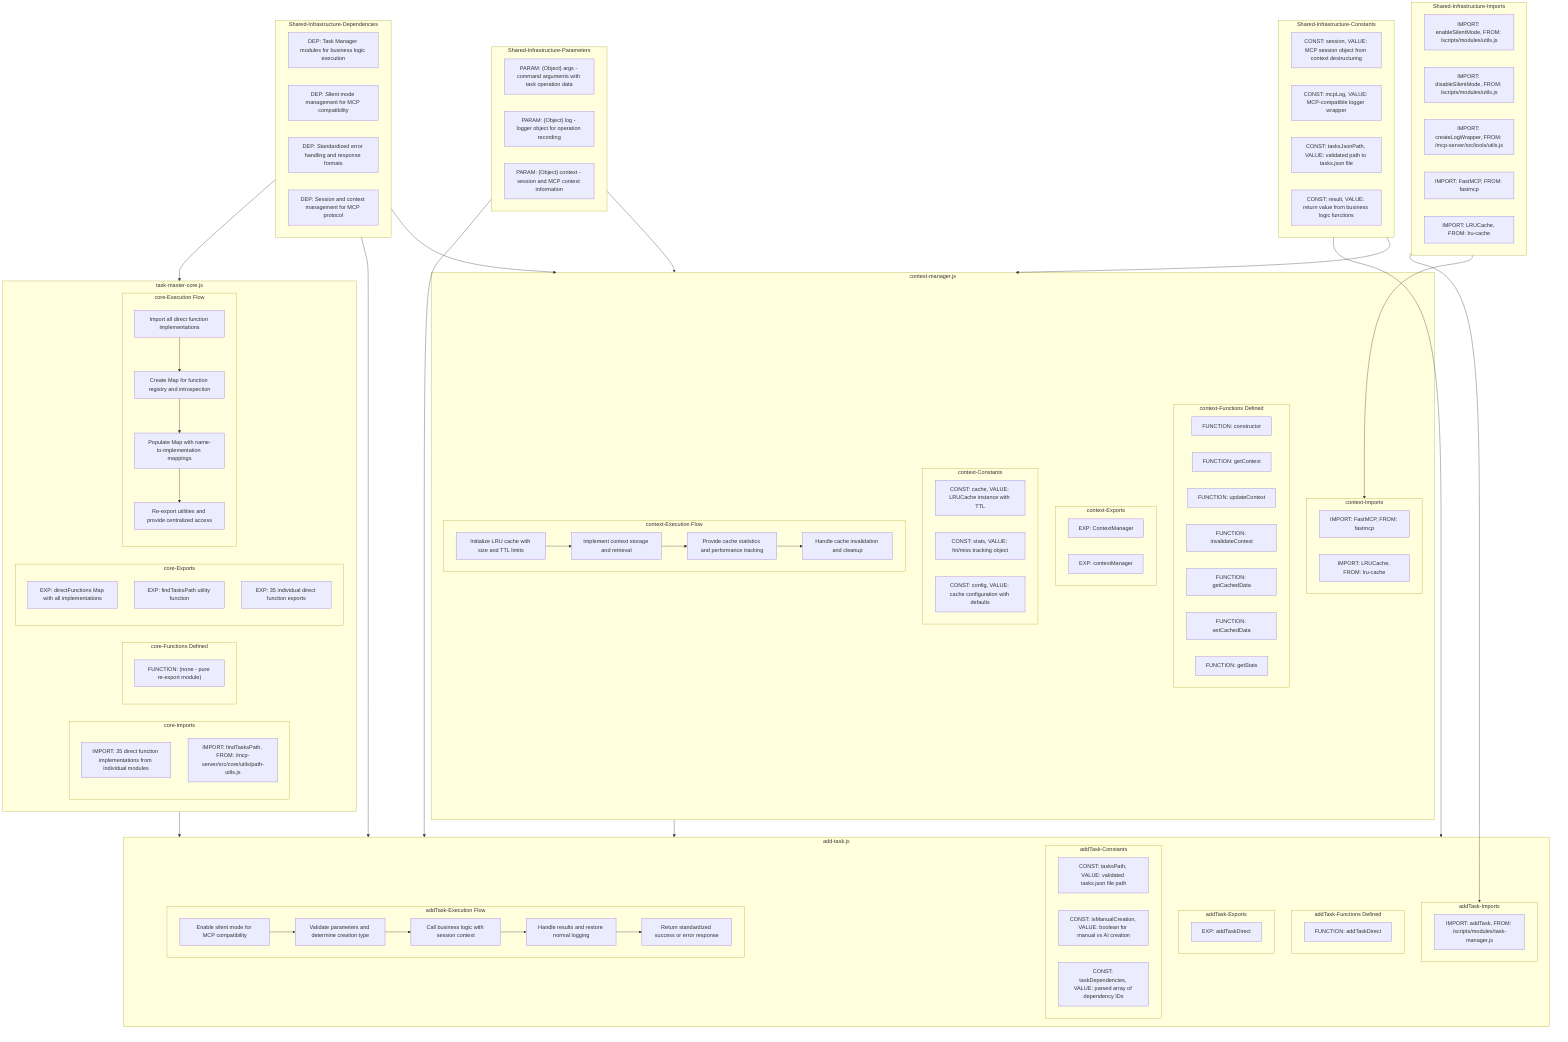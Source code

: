 flowchart TB
    %% SHARED INFRASTRUCTURE SECTIONS
    subgraph SharedImports["Shared-Infrastructure-Imports"]
        SI1["IMPORT: enableSilentMode, FROM: /scripts/modules/utils.js"]
        SI2["IMPORT: disableSilentMode, FROM: /scripts/modules/utils.js"]
        SI3["IMPORT: createLogWrapper, FROM: /mcp-server/src/tools/utils.js"]
        SI4["IMPORT: FastMCP, FROM: fastmcp"]
        SI5["IMPORT: LRUCache, FROM: lru-cache"]
    end
    
    subgraph SharedDependencies["Shared-Infrastructure-Dependencies"]
        SD1["DEP: Task Manager modules for business logic execution"]
        SD2["DEP: Silent mode management for MCP compatibility"]
        SD3["DEP: Standardized error handling and response formats"]
        SD4["DEP: Session and context management for MCP protocol"]
    end
    
    subgraph SharedParameters["Shared-Infrastructure-Parameters"]
        SP1["PARAM: {Object} args - command arguments with task operation data"]
        SP2["PARAM: {Object} log - logger object for operation recording"]
        SP3["PARAM: {Object} context - session and MCP context information"]
    end
    
    subgraph SharedConstants["Shared-Infrastructure-Constants"]
        SC1["CONST: session, VALUE: MCP session object from context destructuring"]
        SC2["CONST: mcpLog, VALUE: MCP-compatible logger wrapper"]
        SC3["CONST: tasksJsonPath, VALUE: validated path to tasks.json file"]
        SC4["CONST: result, VALUE: return value from business logic functions"]
    end
    
    %% INDIVIDUAL FILE SECTIONS
    subgraph taskMasterCore["task-master-core.js"]
        subgraph coreImports["core-Imports"]
            CI1["IMPORT: 35 direct function implementations from individual modules"]
            CI2["IMPORT: findTasksPath, FROM: /mcp-server/src/core/utils/path-utils.js"]
        end
        
        subgraph coreFunctions["core-Functions Defined"]
            CF1["FUNCTION: (none - pure re-export module)"]
        end
        
        subgraph coreExports["core-Exports"]
            CE1["EXP: directFunctions Map with all implementations"]
            CE2["EXP: findTasksPath utility function"]
            CE3["EXP: 35 individual direct function exports"]
        end
        
        subgraph coreFlow["core-Execution Flow"]
            CL1["Import all direct function implementations"]
            CL2["Create Map for function registry and introspection"]
            CL3["Populate Map with name-to-implementation mappings"]
            CL4["Re-export utilities and provide centralized access"]
        end
        
        coreImports
        coreFunctions
        coreExports
        coreFlow
    end
    
    subgraph addTaskDirect["add-task.js"]
        subgraph addTaskImports["addTask-Imports"]
            ATDI1["IMPORT: addTask, FROM: /scripts/modules/task-manager.js"]
        end
        
        subgraph addTaskFunctions["addTask-Functions Defined"]
            ATDF1["FUNCTION: addTaskDirect"]
        end
        
        subgraph addTaskExports["addTask-Exports"]
            ATDE1["EXP: addTaskDirect"]
        end
        
        subgraph addTaskConstants["addTask-Constants"]
            ATDC1["CONST: tasksPath, VALUE: validated tasks.json file path"]
            ATDC2["CONST: isManualCreation, VALUE: boolean for manual vs AI creation"]
            ATDC3["CONST: taskDependencies, VALUE: parsed array of dependency IDs"]
        end
        
        subgraph addTaskFlow["addTask-Execution Flow"]
            ATDL1["Enable silent mode for MCP compatibility"]
            ATDL2["Validate parameters and determine creation type"]
            ATDL3["Call business logic with session context"]
            ATDL4["Handle results and restore normal logging"]
            ATDL5["Return standardized success or error response"]
        end
        
        addTaskImports
        addTaskFunctions
        addTaskExports
        addTaskConstants
        addTaskFlow
    end
    
    subgraph contextManager["context-manager.js"]
        subgraph contextImports["context-Imports"]
            CMI1["IMPORT: FastMCP, FROM: fastmcp"]
            CMI2["IMPORT: LRUCache, FROM: lru-cache"]
        end
        
        subgraph contextFunctions["context-Functions Defined"]
            CMF1["FUNCTION: constructor"]
            CMF2["FUNCTION: getContext"]
            CMF3["FUNCTION: updateContext"]
            CMF4["FUNCTION: invalidateContext"]
            CMF5["FUNCTION: getCachedData"]
            CMF6["FUNCTION: setCachedData"]
            CMF7["FUNCTION: getStats"]
        end
        
        subgraph contextExports["context-Exports"]
            CME1["EXP: ContextManager"]
            CME2["EXP: contextManager"]
        end
        
        subgraph contextConstants["context-Constants"]
            CMC1["CONST: cache, VALUE: LRUCache instance with TTL"]
            CMC2["CONST: stats, VALUE: hit/miss tracking object"]
            CMC3["CONST: config, VALUE: cache configuration with defaults"]
        end
        
        subgraph contextFlow["context-Execution Flow"]
            CML1["Initialize LRU cache with size and TTL limits"]
            CML2["Implement context storage and retrieval"]
            CML3["Provide cache statistics and performance tracking"]
            CML4["Handle cache invalidation and cleanup"]
        end
        
        contextImports
        contextFunctions
        contextExports
        contextConstants
        contextFlow
    end
    
    %% RELATIONSHIP CONNECTIONS
    SharedImports --> addTaskImports
    SharedImports --> contextImports
    
    SharedDependencies --> taskMasterCore
    SharedDependencies --> addTaskDirect
    SharedDependencies --> contextManager
    
    SharedParameters --> addTaskDirect
    SharedParameters --> contextManager
    
    SharedConstants --> addTaskDirect
    SharedConstants --> contextManager
    
    %% EXECUTION FLOW CONNECTIONS
    CL1 --> CL2
    CL2 --> CL3
    CL3 --> CL4
    
    ATDL1 --> ATDL2
    ATDL2 --> ATDL3
    ATDL3 --> ATDL4
    ATDL4 --> ATDL5
    
    CML1 --> CML2
    CML2 --> CML3
    CML3 --> CML4
    
    %% LAYER RELATIONSHIPS
    taskMasterCore --> addTaskDirect
    contextManager --> addTaskDirect